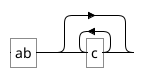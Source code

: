 {
  "sha1": "6z200zczq8a6f4x4wt4notptzjkjh8h",
  "insertion": {
    "when": "2024-05-30T20:48:21.082Z",
    "url": "https://twitter.com/riduidel/status/1601129293383610370",
    "user": "plantuml@gmail.com"
  }
}
@startregex
abc*
@endregex
